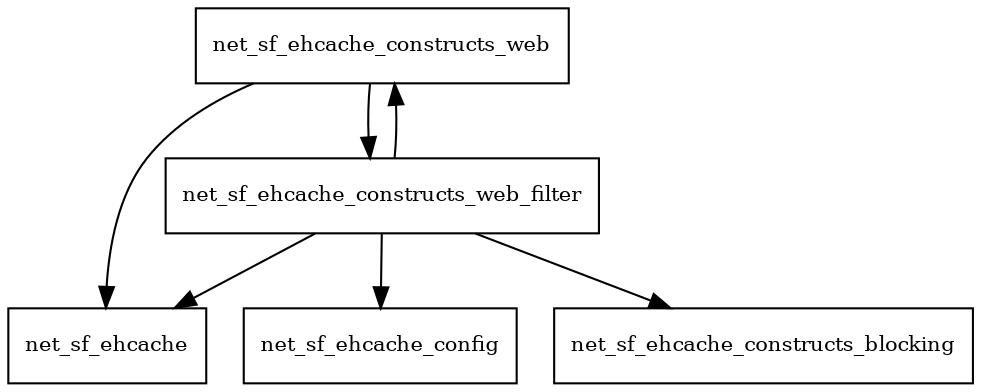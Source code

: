 digraph ehcache_web_2_0_4_package_dependencies {
  node [shape = box, fontsize=10.0];
  net_sf_ehcache_constructs_web -> net_sf_ehcache;
  net_sf_ehcache_constructs_web -> net_sf_ehcache_constructs_web_filter;
  net_sf_ehcache_constructs_web_filter -> net_sf_ehcache;
  net_sf_ehcache_constructs_web_filter -> net_sf_ehcache_config;
  net_sf_ehcache_constructs_web_filter -> net_sf_ehcache_constructs_blocking;
  net_sf_ehcache_constructs_web_filter -> net_sf_ehcache_constructs_web;
}
